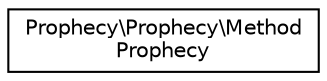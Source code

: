 digraph "Graphical Class Hierarchy"
{
  edge [fontname="Helvetica",fontsize="10",labelfontname="Helvetica",labelfontsize="10"];
  node [fontname="Helvetica",fontsize="10",shape=record];
  rankdir="LR";
  Node0 [label="Prophecy\\Prophecy\\Method\lProphecy",height=0.2,width=0.4,color="black", fillcolor="white", style="filled",URL="$classProphecy_1_1Prophecy_1_1MethodProphecy.html"];
}
